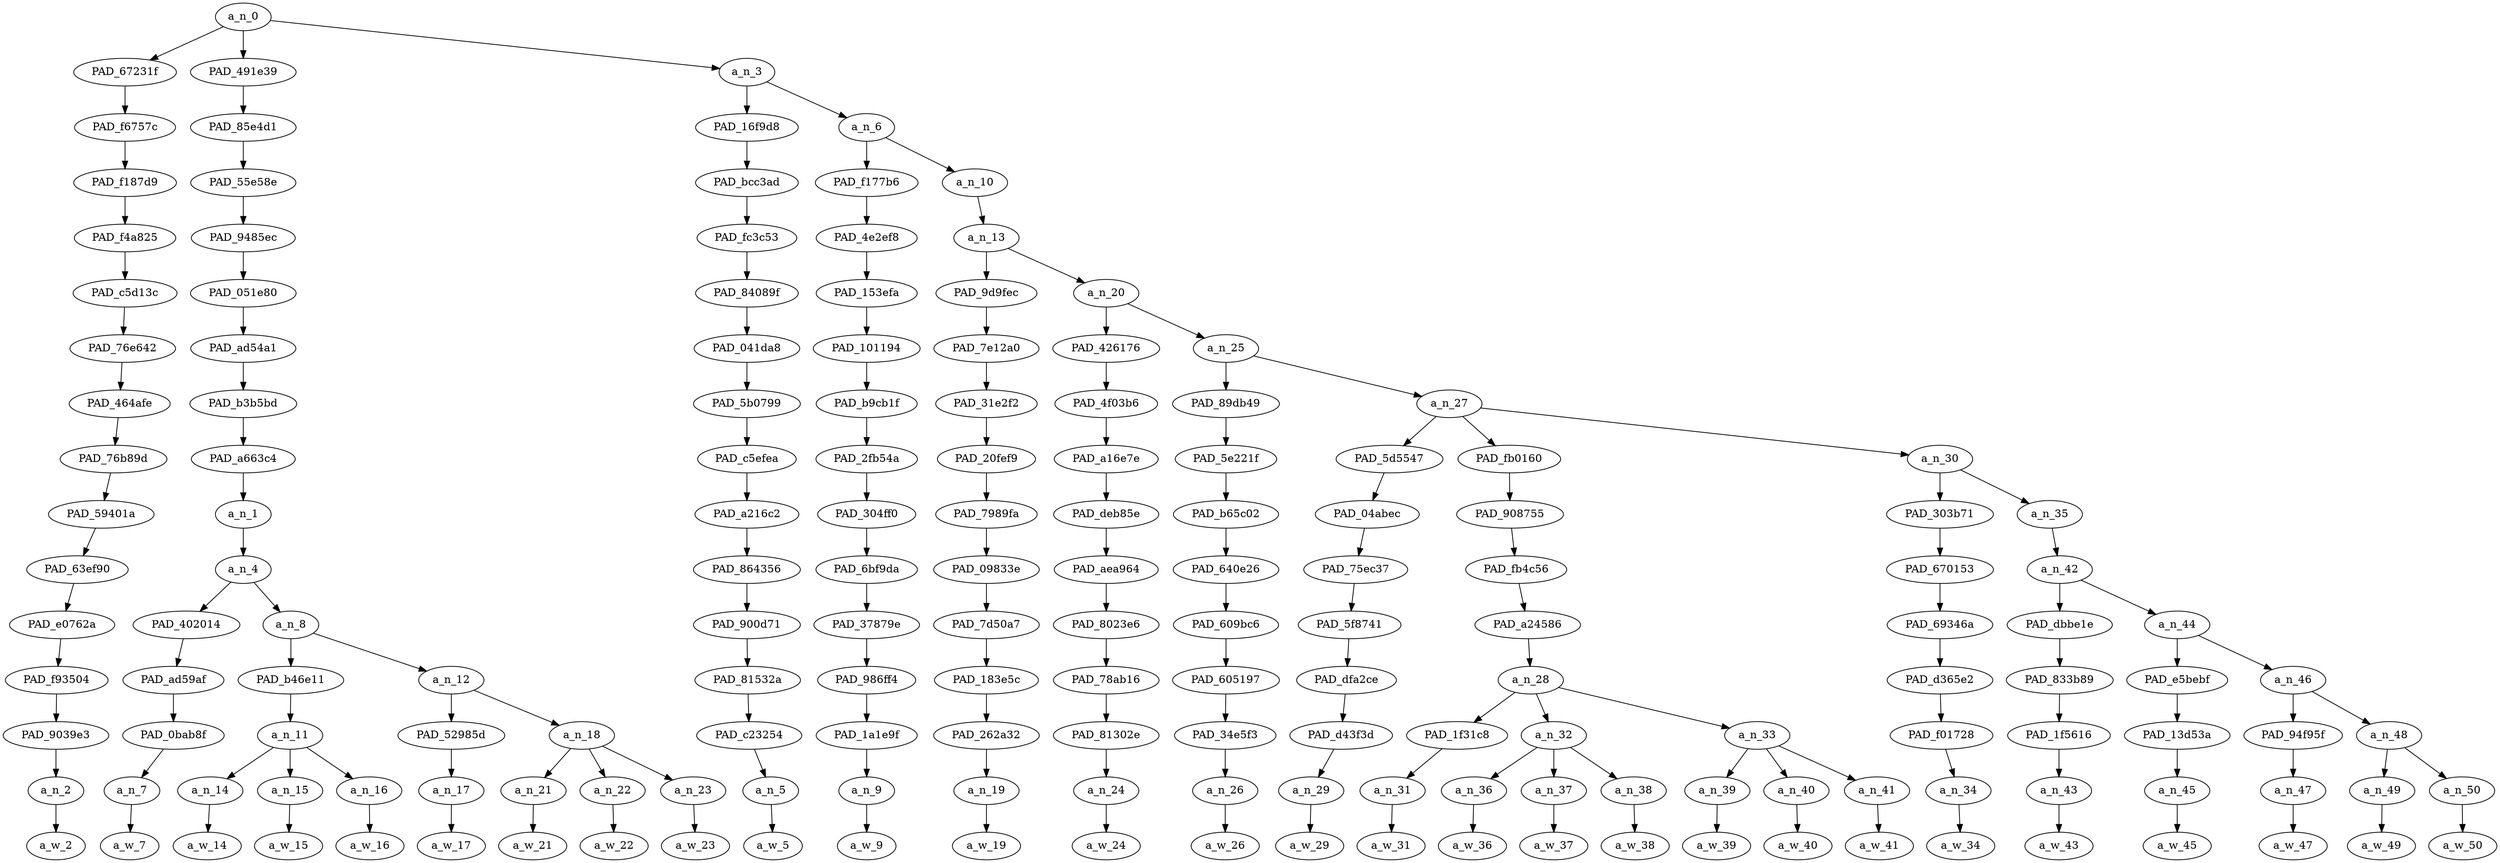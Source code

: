 strict digraph "" {
	a_n_0	[div_dir=-1,
		index=0,
		level=15,
		pos="6.63646556712963,15!",
		text_span="[0, 1, 2, 3, 4, 5, 6, 7, 8, 9, 10, 11, 12, 13, 14, 15, 16, 17, 18, 19, 20, 21, 22, 23, 24, 25, 26, 27]",
		value=1.00000000];
	PAD_67231f	[div_dir=1,
		index=1,
		level=14,
		pos="8.0,14!",
		text_span="[8]",
		value=0.01940038];
	a_n_0 -> PAD_67231f;
	PAD_491e39	[div_dir=1,
		index=0,
		level=14,
		pos="1.75,14!",
		text_span="[0, 1, 2, 3, 4, 5, 6, 7]",
		value=0.33477365];
	a_n_0 -> PAD_491e39;
	a_n_3	[div_dir=-1,
		index=2,
		level=14,
		pos="10.15939670138889,14!",
		text_span="[9, 10, 11, 12, 13, 14, 15, 16, 17, 18, 19, 20, 21, 22, 23, 24, 25, 26, 27]",
		value=0.64576868];
	a_n_0 -> a_n_3;
	PAD_f6757c	[div_dir=1,
		index=1,
		level=13,
		pos="8.0,13!",
		text_span="[8]",
		value=0.01940038];
	PAD_67231f -> PAD_f6757c;
	PAD_f187d9	[div_dir=1,
		index=1,
		level=12,
		pos="8.0,12!",
		text_span="[8]",
		value=0.01940038];
	PAD_f6757c -> PAD_f187d9;
	PAD_f4a825	[div_dir=1,
		index=1,
		level=11,
		pos="8.0,11!",
		text_span="[8]",
		value=0.01940038];
	PAD_f187d9 -> PAD_f4a825;
	PAD_c5d13c	[div_dir=1,
		index=1,
		level=10,
		pos="8.0,10!",
		text_span="[8]",
		value=0.01940038];
	PAD_f4a825 -> PAD_c5d13c;
	PAD_76e642	[div_dir=1,
		index=1,
		level=9,
		pos="8.0,9!",
		text_span="[8]",
		value=0.01940038];
	PAD_c5d13c -> PAD_76e642;
	PAD_464afe	[div_dir=1,
		index=1,
		level=8,
		pos="8.0,8!",
		text_span="[8]",
		value=0.01940038];
	PAD_76e642 -> PAD_464afe;
	PAD_76b89d	[div_dir=1,
		index=1,
		level=7,
		pos="8.0,7!",
		text_span="[8]",
		value=0.01940038];
	PAD_464afe -> PAD_76b89d;
	PAD_59401a	[div_dir=1,
		index=1,
		level=6,
		pos="8.0,6!",
		text_span="[8]",
		value=0.01940038];
	PAD_76b89d -> PAD_59401a;
	PAD_63ef90	[div_dir=1,
		index=1,
		level=5,
		pos="8.0,5!",
		text_span="[8]",
		value=0.01940038];
	PAD_59401a -> PAD_63ef90;
	PAD_e0762a	[div_dir=1,
		index=2,
		level=4,
		pos="8.0,4!",
		text_span="[8]",
		value=0.01940038];
	PAD_63ef90 -> PAD_e0762a;
	PAD_f93504	[div_dir=1,
		index=3,
		level=3,
		pos="8.0,3!",
		text_span="[8]",
		value=0.01940038];
	PAD_e0762a -> PAD_f93504;
	PAD_9039e3	[div_dir=1,
		index=4,
		level=2,
		pos="8.0,2!",
		text_span="[8]",
		value=0.01940038];
	PAD_f93504 -> PAD_9039e3;
	a_n_2	[div_dir=1,
		index=8,
		level=1,
		pos="8.0,1!",
		text_span="[8]",
		value=0.01940038];
	PAD_9039e3 -> a_n_2;
	a_w_2	[div_dir=0,
		index=8,
		level=0,
		pos="8,0!",
		text_span="[8]",
		value=this];
	a_n_2 -> a_w_2;
	PAD_85e4d1	[div_dir=1,
		index=0,
		level=13,
		pos="1.75,13!",
		text_span="[0, 1, 2, 3, 4, 5, 6, 7]",
		value=0.33477365];
	PAD_491e39 -> PAD_85e4d1;
	PAD_55e58e	[div_dir=1,
		index=0,
		level=12,
		pos="1.75,12!",
		text_span="[0, 1, 2, 3, 4, 5, 6, 7]",
		value=0.33477365];
	PAD_85e4d1 -> PAD_55e58e;
	PAD_9485ec	[div_dir=1,
		index=0,
		level=11,
		pos="1.75,11!",
		text_span="[0, 1, 2, 3, 4, 5, 6, 7]",
		value=0.33477365];
	PAD_55e58e -> PAD_9485ec;
	PAD_051e80	[div_dir=1,
		index=0,
		level=10,
		pos="1.75,10!",
		text_span="[0, 1, 2, 3, 4, 5, 6, 7]",
		value=0.33477365];
	PAD_9485ec -> PAD_051e80;
	PAD_ad54a1	[div_dir=1,
		index=0,
		level=9,
		pos="1.75,9!",
		text_span="[0, 1, 2, 3, 4, 5, 6, 7]",
		value=0.33477365];
	PAD_051e80 -> PAD_ad54a1;
	PAD_b3b5bd	[div_dir=1,
		index=0,
		level=8,
		pos="1.75,8!",
		text_span="[0, 1, 2, 3, 4, 5, 6, 7]",
		value=0.33477365];
	PAD_ad54a1 -> PAD_b3b5bd;
	PAD_a663c4	[div_dir=1,
		index=0,
		level=7,
		pos="1.75,7!",
		text_span="[0, 1, 2, 3, 4, 5, 6, 7]",
		value=0.33477365];
	PAD_b3b5bd -> PAD_a663c4;
	a_n_1	[div_dir=1,
		index=0,
		level=6,
		pos="1.75,6!",
		text_span="[0, 1, 2, 3, 4, 5, 6, 7]",
		value=0.33477365];
	PAD_a663c4 -> a_n_1;
	a_n_4	[div_dir=1,
		index=0,
		level=5,
		pos="1.75,5!",
		text_span="[0, 1, 2, 3, 4, 5, 6, 7]",
		value=0.33475311];
	a_n_1 -> a_n_4;
	PAD_402014	[div_dir=1,
		index=0,
		level=4,
		pos="0.0,4!",
		text_span="[0]",
		value=0.02765686];
	a_n_4 -> PAD_402014;
	a_n_8	[div_dir=1,
		index=1,
		level=4,
		pos="3.5,4!",
		text_span="[1, 2, 3, 4, 5, 6, 7]",
		value=0.30707571];
	a_n_4 -> a_n_8;
	PAD_ad59af	[div_dir=1,
		index=0,
		level=3,
		pos="0.0,3!",
		text_span="[0]",
		value=0.02765686];
	PAD_402014 -> PAD_ad59af;
	PAD_0bab8f	[div_dir=1,
		index=0,
		level=2,
		pos="0.0,2!",
		text_span="[0]",
		value=0.02765686];
	PAD_ad59af -> PAD_0bab8f;
	a_n_7	[div_dir=1,
		index=0,
		level=1,
		pos="0.0,1!",
		text_span="[0]",
		value=0.02765686];
	PAD_0bab8f -> a_n_7;
	a_w_7	[div_dir=0,
		index=0,
		level=0,
		pos="0,0!",
		text_span="[0]",
		value=enjoy];
	a_n_7 -> a_w_7;
	PAD_b46e11	[div_dir=1,
		index=1,
		level=3,
		pos="2.0,3!",
		text_span="[1, 2, 3]",
		value=0.09101533];
	a_n_8 -> PAD_b46e11;
	a_n_12	[div_dir=-1,
		index=2,
		level=3,
		pos="5.0,3!",
		text_span="[4, 5, 6, 7]",
		value=0.21604162];
	a_n_8 -> a_n_12;
	a_n_11	[div_dir=1,
		index=1,
		level=2,
		pos="2.0,2!",
		text_span="[1, 2, 3]",
		value=0.09101533];
	PAD_b46e11 -> a_n_11;
	a_n_14	[div_dir=-1,
		index=1,
		level=1,
		pos="1.0,1!",
		text_span="[1]",
		value=0.02303677];
	a_n_11 -> a_n_14;
	a_n_15	[div_dir=-1,
		index=2,
		level=1,
		pos="2.0,1!",
		text_span="[2]",
		value=0.02380472];
	a_n_11 -> a_n_15;
	a_n_16	[div_dir=1,
		index=3,
		level=1,
		pos="3.0,1!",
		text_span="[3]",
		value=0.04409861];
	a_n_11 -> a_n_16;
	a_w_14	[div_dir=0,
		index=1,
		level=0,
		pos="1,0!",
		text_span="[1]",
		value=your];
	a_n_14 -> a_w_14;
	a_w_15	[div_dir=0,
		index=2,
		level=0,
		pos="2,0!",
		text_span="[2]",
		value=new];
	a_n_15 -> a_w_15;
	a_w_16	[div_dir=0,
		index=3,
		level=0,
		pos="3,0!",
		text_span="[3]",
		value=drama];
	a_n_16 -> a_w_16;
	PAD_52985d	[div_dir=-1,
		index=2,
		level=2,
		pos="4.0,2!",
		text_span="[4]",
		value=0.02857182];
	a_n_12 -> PAD_52985d;
	a_n_18	[div_dir=-1,
		index=3,
		level=2,
		pos="6.0,2!",
		text_span="[5, 6, 7]",
		value=0.18743628];
	a_n_12 -> a_n_18;
	a_n_17	[div_dir=-1,
		index=4,
		level=1,
		pos="4.0,1!",
		text_span="[4]",
		value=0.02857182];
	PAD_52985d -> a_n_17;
	a_w_17	[div_dir=0,
		index=4,
		level=0,
		pos="4,0!",
		text_span="[4]",
		value=filled];
	a_n_17 -> a_w_17;
	a_n_21	[div_dir=1,
		index=5,
		level=1,
		pos="5.0,1!",
		text_span="[5]",
		value=0.07065401];
	a_n_18 -> a_n_21;
	a_n_22	[div_dir=1,
		index=6,
		level=1,
		pos="6.0,1!",
		text_span="[6]",
		value=0.05761533];
	a_n_18 -> a_n_22;
	a_n_23	[div_dir=-1,
		index=7,
		level=1,
		pos="7.0,1!",
		text_span="[7]",
		value=0.05913799];
	a_n_18 -> a_n_23;
	a_w_21	[div_dir=0,
		index=5,
		level=0,
		pos="5,0!",
		text_span="[5]",
		value=scandalous];
	a_n_21 -> a_w_21;
	a_w_22	[div_dir=0,
		index=6,
		level=0,
		pos="6,0!",
		text_span="[6]",
		value=royalty];
	a_n_22 -> a_w_22;
	a_w_23	[div_dir=0,
		index=7,
		level=0,
		pos="7,0!",
		text_span="[7]",
		value=england];
	a_n_23 -> a_w_23;
	PAD_16f9d8	[div_dir=1,
		index=2,
		level=13,
		pos="9.0,13!",
		text_span="[9]",
		value=0.01454271];
	a_n_3 -> PAD_16f9d8;
	a_n_6	[div_dir=-1,
		index=3,
		level=13,
		pos="11.318793402777779,13!",
		text_span="[10, 11, 12, 13, 14, 15, 16, 17, 18, 19, 20, 21, 22, 23, 24, 25, 26, 27]",
		value=0.63113657];
	a_n_3 -> a_n_6;
	PAD_bcc3ad	[div_dir=1,
		index=2,
		level=12,
		pos="9.0,12!",
		text_span="[9]",
		value=0.01454271];
	PAD_16f9d8 -> PAD_bcc3ad;
	PAD_fc3c53	[div_dir=1,
		index=2,
		level=11,
		pos="9.0,11!",
		text_span="[9]",
		value=0.01454271];
	PAD_bcc3ad -> PAD_fc3c53;
	PAD_84089f	[div_dir=1,
		index=2,
		level=10,
		pos="9.0,10!",
		text_span="[9]",
		value=0.01454271];
	PAD_fc3c53 -> PAD_84089f;
	PAD_041da8	[div_dir=1,
		index=2,
		level=9,
		pos="9.0,9!",
		text_span="[9]",
		value=0.01454271];
	PAD_84089f -> PAD_041da8;
	PAD_5b0799	[div_dir=1,
		index=2,
		level=8,
		pos="9.0,8!",
		text_span="[9]",
		value=0.01454271];
	PAD_041da8 -> PAD_5b0799;
	PAD_c5efea	[div_dir=1,
		index=2,
		level=7,
		pos="9.0,7!",
		text_span="[9]",
		value=0.01454271];
	PAD_5b0799 -> PAD_c5efea;
	PAD_a216c2	[div_dir=1,
		index=2,
		level=6,
		pos="9.0,6!",
		text_span="[9]",
		value=0.01454271];
	PAD_c5efea -> PAD_a216c2;
	PAD_864356	[div_dir=1,
		index=2,
		level=5,
		pos="9.0,5!",
		text_span="[9]",
		value=0.01454271];
	PAD_a216c2 -> PAD_864356;
	PAD_900d71	[div_dir=1,
		index=3,
		level=4,
		pos="9.0,4!",
		text_span="[9]",
		value=0.01454271];
	PAD_864356 -> PAD_900d71;
	PAD_81532a	[div_dir=1,
		index=4,
		level=3,
		pos="9.0,3!",
		text_span="[9]",
		value=0.01454271];
	PAD_900d71 -> PAD_81532a;
	PAD_c23254	[div_dir=1,
		index=5,
		level=2,
		pos="9.0,2!",
		text_span="[9]",
		value=0.01454271];
	PAD_81532a -> PAD_c23254;
	a_n_5	[div_dir=1,
		index=9,
		level=1,
		pos="9.0,1!",
		text_span="[9]",
		value=0.01454271];
	PAD_c23254 -> a_n_5;
	a_w_5	[div_dir=0,
		index=9,
		level=0,
		pos="9,0!",
		text_span="[9]",
		value=is];
	a_n_5 -> a_w_5;
	PAD_f177b6	[div_dir=1,
		index=3,
		level=12,
		pos="10.0,12!",
		text_span="[10]",
		value=0.01516987];
	a_n_6 -> PAD_f177b6;
	a_n_10	[div_dir=-1,
		index=4,
		level=12,
		pos="12.637586805555555,12!",
		text_span="[11, 12, 13, 14, 15, 16, 17, 18, 19, 20, 21, 22, 23, 24, 25, 26, 27]",
		value=0.61587488];
	a_n_6 -> a_n_10;
	PAD_4e2ef8	[div_dir=1,
		index=3,
		level=11,
		pos="10.0,11!",
		text_span="[10]",
		value=0.01516987];
	PAD_f177b6 -> PAD_4e2ef8;
	PAD_153efa	[div_dir=1,
		index=3,
		level=10,
		pos="10.0,10!",
		text_span="[10]",
		value=0.01516987];
	PAD_4e2ef8 -> PAD_153efa;
	PAD_101194	[div_dir=1,
		index=3,
		level=9,
		pos="10.0,9!",
		text_span="[10]",
		value=0.01516987];
	PAD_153efa -> PAD_101194;
	PAD_b9cb1f	[div_dir=1,
		index=3,
		level=8,
		pos="10.0,8!",
		text_span="[10]",
		value=0.01516987];
	PAD_101194 -> PAD_b9cb1f;
	PAD_2fb54a	[div_dir=1,
		index=3,
		level=7,
		pos="10.0,7!",
		text_span="[10]",
		value=0.01516987];
	PAD_b9cb1f -> PAD_2fb54a;
	PAD_304ff0	[div_dir=1,
		index=3,
		level=6,
		pos="10.0,6!",
		text_span="[10]",
		value=0.01516987];
	PAD_2fb54a -> PAD_304ff0;
	PAD_6bf9da	[div_dir=1,
		index=3,
		level=5,
		pos="10.0,5!",
		text_span="[10]",
		value=0.01516987];
	PAD_304ff0 -> PAD_6bf9da;
	PAD_37879e	[div_dir=1,
		index=4,
		level=4,
		pos="10.0,4!",
		text_span="[10]",
		value=0.01516987];
	PAD_6bf9da -> PAD_37879e;
	PAD_986ff4	[div_dir=1,
		index=5,
		level=3,
		pos="10.0,3!",
		text_span="[10]",
		value=0.01516987];
	PAD_37879e -> PAD_986ff4;
	PAD_1a1e9f	[div_dir=1,
		index=6,
		level=2,
		pos="10.0,2!",
		text_span="[10]",
		value=0.01516987];
	PAD_986ff4 -> PAD_1a1e9f;
	a_n_9	[div_dir=1,
		index=10,
		level=1,
		pos="10.0,1!",
		text_span="[10]",
		value=0.01516987];
	PAD_1a1e9f -> a_n_9;
	a_w_9	[div_dir=0,
		index=10,
		level=0,
		pos="10,0!",
		text_span="[10]",
		value=what];
	a_n_9 -> a_w_9;
	a_n_13	[div_dir=-1,
		index=4,
		level=11,
		pos="12.637586805555555,11!",
		text_span="[11, 12, 13, 14, 15, 16, 17, 18, 19, 20, 21, 22, 23, 24, 25, 26, 27]",
		value=0.61577289];
	a_n_10 -> a_n_13;
	PAD_9d9fec	[div_dir=-1,
		index=4,
		level=10,
		pos="11.0,10!",
		text_span="[11]",
		value=0.01955917];
	a_n_13 -> PAD_9d9fec;
	a_n_20	[div_dir=-1,
		index=5,
		level=10,
		pos="14.27517361111111,10!",
		text_span="[12, 13, 14, 15, 16, 17, 18, 19, 20, 21, 22, 23, 24, 25, 26, 27]",
		value=0.59611172];
	a_n_13 -> a_n_20;
	PAD_7e12a0	[div_dir=-1,
		index=4,
		level=9,
		pos="11.0,9!",
		text_span="[11]",
		value=0.01955917];
	PAD_9d9fec -> PAD_7e12a0;
	PAD_31e2f2	[div_dir=-1,
		index=4,
		level=8,
		pos="11.0,8!",
		text_span="[11]",
		value=0.01955917];
	PAD_7e12a0 -> PAD_31e2f2;
	PAD_20fef9	[div_dir=-1,
		index=4,
		level=7,
		pos="11.0,7!",
		text_span="[11]",
		value=0.01955917];
	PAD_31e2f2 -> PAD_20fef9;
	PAD_7989fa	[div_dir=-1,
		index=4,
		level=6,
		pos="11.0,6!",
		text_span="[11]",
		value=0.01955917];
	PAD_20fef9 -> PAD_7989fa;
	PAD_09833e	[div_dir=-1,
		index=4,
		level=5,
		pos="11.0,5!",
		text_span="[11]",
		value=0.01955917];
	PAD_7989fa -> PAD_09833e;
	PAD_7d50a7	[div_dir=-1,
		index=5,
		level=4,
		pos="11.0,4!",
		text_span="[11]",
		value=0.01955917];
	PAD_09833e -> PAD_7d50a7;
	PAD_183e5c	[div_dir=-1,
		index=6,
		level=3,
		pos="11.0,3!",
		text_span="[11]",
		value=0.01955917];
	PAD_7d50a7 -> PAD_183e5c;
	PAD_262a32	[div_dir=-1,
		index=7,
		level=2,
		pos="11.0,2!",
		text_span="[11]",
		value=0.01955917];
	PAD_183e5c -> PAD_262a32;
	a_n_19	[div_dir=-1,
		index=11,
		level=1,
		pos="11.0,1!",
		text_span="[11]",
		value=0.01955917];
	PAD_262a32 -> a_n_19;
	a_w_19	[div_dir=0,
		index=11,
		level=0,
		pos="11,0!",
		text_span="[11]",
		value=happens];
	a_n_19 -> a_w_19;
	PAD_426176	[div_dir=1,
		index=5,
		level=9,
		pos="12.0,9!",
		text_span="[12]",
		value=0.01595672];
	a_n_20 -> PAD_426176;
	a_n_25	[div_dir=-1,
		index=6,
		level=9,
		pos="16.55034722222222,9!",
		text_span="[13, 14, 15, 16, 17, 18, 19, 20, 21, 22, 23, 24, 25, 26, 27]",
		value=0.58005789];
	a_n_20 -> a_n_25;
	PAD_4f03b6	[div_dir=1,
		index=5,
		level=8,
		pos="12.0,8!",
		text_span="[12]",
		value=0.01595672];
	PAD_426176 -> PAD_4f03b6;
	PAD_a16e7e	[div_dir=1,
		index=5,
		level=7,
		pos="12.0,7!",
		text_span="[12]",
		value=0.01595672];
	PAD_4f03b6 -> PAD_a16e7e;
	PAD_deb85e	[div_dir=1,
		index=5,
		level=6,
		pos="12.0,6!",
		text_span="[12]",
		value=0.01595672];
	PAD_a16e7e -> PAD_deb85e;
	PAD_aea964	[div_dir=1,
		index=5,
		level=5,
		pos="12.0,5!",
		text_span="[12]",
		value=0.01595672];
	PAD_deb85e -> PAD_aea964;
	PAD_8023e6	[div_dir=1,
		index=6,
		level=4,
		pos="12.0,4!",
		text_span="[12]",
		value=0.01595672];
	PAD_aea964 -> PAD_8023e6;
	PAD_78ab16	[div_dir=1,
		index=7,
		level=3,
		pos="12.0,3!",
		text_span="[12]",
		value=0.01595672];
	PAD_8023e6 -> PAD_78ab16;
	PAD_81302e	[div_dir=1,
		index=8,
		level=2,
		pos="12.0,2!",
		text_span="[12]",
		value=0.01595672];
	PAD_78ab16 -> PAD_81302e;
	a_n_24	[div_dir=1,
		index=12,
		level=1,
		pos="12.0,1!",
		text_span="[12]",
		value=0.01595672];
	PAD_81302e -> a_n_24;
	a_w_24	[div_dir=0,
		index=12,
		level=0,
		pos="12,0!",
		text_span="[12]",
		value=when];
	a_n_24 -> a_w_24;
	PAD_89db49	[div_dir=1,
		index=6,
		level=8,
		pos="13.0,8!",
		text_span="[13]",
		value=0.01967208];
	a_n_25 -> PAD_89db49;
	a_n_27	[div_dir=-1,
		index=7,
		level=8,
		pos="20.100694444444443,8!",
		text_span="[14, 15, 16, 17, 18, 19, 20, 21, 22, 23, 24, 25, 26, 27]",
		value=0.56027352];
	a_n_25 -> a_n_27;
	PAD_5e221f	[div_dir=1,
		index=6,
		level=7,
		pos="13.0,7!",
		text_span="[13]",
		value=0.01967208];
	PAD_89db49 -> PAD_5e221f;
	PAD_b65c02	[div_dir=1,
		index=6,
		level=6,
		pos="13.0,6!",
		text_span="[13]",
		value=0.01967208];
	PAD_5e221f -> PAD_b65c02;
	PAD_640e26	[div_dir=1,
		index=6,
		level=5,
		pos="13.0,5!",
		text_span="[13]",
		value=0.01967208];
	PAD_b65c02 -> PAD_640e26;
	PAD_609bc6	[div_dir=1,
		index=7,
		level=4,
		pos="13.0,4!",
		text_span="[13]",
		value=0.01967208];
	PAD_640e26 -> PAD_609bc6;
	PAD_605197	[div_dir=1,
		index=8,
		level=3,
		pos="13.0,3!",
		text_span="[13]",
		value=0.01967208];
	PAD_609bc6 -> PAD_605197;
	PAD_34e5f3	[div_dir=1,
		index=9,
		level=2,
		pos="13.0,2!",
		text_span="[13]",
		value=0.01967208];
	PAD_605197 -> PAD_34e5f3;
	a_n_26	[div_dir=1,
		index=13,
		level=1,
		pos="13.0,1!",
		text_span="[13]",
		value=0.01967208];
	PAD_34e5f3 -> a_n_26;
	a_w_26	[div_dir=0,
		index=13,
		level=0,
		pos="13,0!",
		text_span="[13]",
		value=you];
	a_n_26 -> a_w_26;
	PAD_5d5547	[div_dir=-1,
		index=8,
		level=7,
		pos="21.0,7!",
		text_span="[21]",
		value=0.01703142];
	a_n_27 -> PAD_5d5547;
	PAD_fb0160	[div_dir=-1,
		index=7,
		level=7,
		pos="16.333333333333332,7!",
		text_span="[14, 15, 16, 17, 18, 19, 20]",
		value=0.42226813];
	a_n_27 -> PAD_fb0160;
	a_n_30	[div_dir=-1,
		index=9,
		level=7,
		pos="22.96875,7!",
		text_span="[22, 23, 24, 25, 26, 27]",
		value=0.12085172];
	a_n_27 -> a_n_30;
	PAD_04abec	[div_dir=-1,
		index=8,
		level=6,
		pos="21.0,6!",
		text_span="[21]",
		value=0.01703142];
	PAD_5d5547 -> PAD_04abec;
	PAD_75ec37	[div_dir=-1,
		index=8,
		level=5,
		pos="21.0,5!",
		text_span="[21]",
		value=0.01703142];
	PAD_04abec -> PAD_75ec37;
	PAD_5f8741	[div_dir=-1,
		index=9,
		level=4,
		pos="21.0,4!",
		text_span="[21]",
		value=0.01703142];
	PAD_75ec37 -> PAD_5f8741;
	PAD_dfa2ce	[div_dir=-1,
		index=10,
		level=3,
		pos="21.0,3!",
		text_span="[21]",
		value=0.01703142];
	PAD_5f8741 -> PAD_dfa2ce;
	PAD_d43f3d	[div_dir=-1,
		index=13,
		level=2,
		pos="21.0,2!",
		text_span="[21]",
		value=0.01703142];
	PAD_dfa2ce -> PAD_d43f3d;
	a_n_29	[div_dir=-1,
		index=21,
		level=1,
		pos="21.0,1!",
		text_span="[21]",
		value=0.01703142];
	PAD_d43f3d -> a_n_29;
	a_w_29	[div_dir=0,
		index=21,
		level=0,
		pos="21,0!",
		text_span="[21]",
		value=and];
	a_n_29 -> a_w_29;
	PAD_908755	[div_dir=-1,
		index=7,
		level=6,
		pos="16.333333333333332,6!",
		text_span="[14, 15, 16, 17, 18, 19, 20]",
		value=0.42226813];
	PAD_fb0160 -> PAD_908755;
	PAD_fb4c56	[div_dir=-1,
		index=7,
		level=5,
		pos="16.333333333333332,5!",
		text_span="[14, 15, 16, 17, 18, 19, 20]",
		value=0.42226813];
	PAD_908755 -> PAD_fb4c56;
	PAD_a24586	[div_dir=-1,
		index=8,
		level=4,
		pos="16.333333333333332,4!",
		text_span="[14, 15, 16, 17, 18, 19, 20]",
		value=0.42226813];
	PAD_fb4c56 -> PAD_a24586;
	a_n_28	[div_dir=-1,
		index=9,
		level=3,
		pos="16.333333333333332,3!",
		text_span="[14, 15, 16, 17, 18, 19, 20]",
		value=0.42226813];
	PAD_a24586 -> a_n_28;
	PAD_1f31c8	[div_dir=1,
		index=10,
		level=2,
		pos="14.0,2!",
		text_span="[14]",
		value=0.02865236];
	a_n_28 -> PAD_1f31c8;
	a_n_32	[div_dir=-1,
		index=11,
		level=2,
		pos="16.0,2!",
		text_span="[15, 16, 17]",
		value=0.20454149];
	a_n_28 -> a_n_32;
	a_n_33	[div_dir=-1,
		index=12,
		level=2,
		pos="19.0,2!",
		text_span="[18, 19, 20]",
		value=0.18891426];
	a_n_28 -> a_n_33;
	a_n_31	[div_dir=1,
		index=14,
		level=1,
		pos="14.0,1!",
		text_span="[14]",
		value=0.02865236];
	PAD_1f31c8 -> a_n_31;
	a_w_31	[div_dir=0,
		index=14,
		level=0,
		pos="14,0!",
		text_span="[14]",
		value=take];
	a_n_31 -> a_w_31;
	a_n_36	[div_dir=-1,
		index=15,
		level=1,
		pos="15.0,1!",
		text_span="[15]",
		value=0.02826234];
	a_n_32 -> a_n_36;
	a_n_37	[div_dir=-1,
		index=16,
		level=1,
		pos="16.0,1!",
		text_span="[16]",
		value=0.12423006];
	a_n_32 -> a_n_37;
	a_n_38	[div_dir=-1,
		index=17,
		level=1,
		pos="17.0,1!",
		text_span="[17]",
		value=0.05185739];
	a_n_32 -> a_n_38;
	a_w_36	[div_dir=0,
		index=15,
		level=0,
		pos="15,0!",
		text_span="[15]",
		value=a];
	a_n_36 -> a_w_36;
	a_w_37	[div_dir=0,
		index=16,
		level=0,
		pos="16,0!",
		text_span="[16]",
		value=ghetto];
	a_n_37 -> a_w_37;
	a_w_38	[div_dir=0,
		index=17,
		level=0,
		pos="17,0!",
		text_span="[17]",
		value="<number>"];
	a_n_38 -> a_w_38;
	a_n_39	[div_dir=-1,
		index=18,
		level=1,
		pos="18.0,1!",
		text_span="[18]",
		value=0.04000941];
	a_n_33 -> a_n_39;
	a_n_40	[div_dir=-1,
		index=19,
		level=1,
		pos="19.0,1!",
		text_span="[19]",
		value=0.03413316];
	a_n_33 -> a_n_40;
	a_n_41	[div_dir=-1,
		index=20,
		level=1,
		pos="20.0,1!",
		text_span="[20]",
		value=0.11467247];
	a_n_33 -> a_n_41;
	a_w_39	[div_dir=0,
		index=18,
		level=0,
		pos="18,0!",
		text_span="[18]",
		value=y];
	a_n_39 -> a_w_39;
	a_w_40	[div_dir=0,
		index=19,
		level=0,
		pos="19,0!",
		text_span="[19]",
		value=o];
	a_n_40 -> a_w_40;
	a_w_41	[div_dir=0,
		index=20,
		level=0,
		pos="20,0!",
		text_span="[20]",
		value=divorcee];
	a_n_41 -> a_w_41;
	PAD_303b71	[div_dir=-1,
		index=9,
		level=6,
		pos="22.0,6!",
		text_span="[22]",
		value=0.01761729];
	a_n_30 -> PAD_303b71;
	a_n_35	[div_dir=1,
		index=10,
		level=6,
		pos="23.9375,6!",
		text_span="[23, 24, 25, 26, 27]",
		value=0.10322409];
	a_n_30 -> a_n_35;
	PAD_670153	[div_dir=-1,
		index=9,
		level=5,
		pos="22.0,5!",
		text_span="[22]",
		value=0.01761729];
	PAD_303b71 -> PAD_670153;
	PAD_69346a	[div_dir=-1,
		index=10,
		level=4,
		pos="22.0,4!",
		text_span="[22]",
		value=0.01761729];
	PAD_670153 -> PAD_69346a;
	PAD_d365e2	[div_dir=-1,
		index=11,
		level=3,
		pos="22.0,3!",
		text_span="[22]",
		value=0.01761729];
	PAD_69346a -> PAD_d365e2;
	PAD_f01728	[div_dir=-1,
		index=14,
		level=2,
		pos="22.0,2!",
		text_span="[22]",
		value=0.01761729];
	PAD_d365e2 -> PAD_f01728;
	a_n_34	[div_dir=-1,
		index=22,
		level=1,
		pos="22.0,1!",
		text_span="[22]",
		value=0.01761729];
	PAD_f01728 -> a_n_34;
	a_w_34	[div_dir=0,
		index=22,
		level=0,
		pos="22,0!",
		text_span="[22]",
		value=try];
	a_n_34 -> a_w_34;
	a_n_42	[div_dir=1,
		index=10,
		level=5,
		pos="23.9375,5!",
		text_span="[23, 24, 25, 26, 27]",
		value=0.10321506];
	a_n_35 -> a_n_42;
	PAD_dbbe1e	[div_dir=-1,
		index=11,
		level=4,
		pos="23.0,4!",
		text_span="[23]",
		value=0.01232646];
	a_n_42 -> PAD_dbbe1e;
	a_n_44	[div_dir=1,
		index=12,
		level=4,
		pos="24.875,4!",
		text_span="[24, 25, 26, 27]",
		value=0.09087958];
	a_n_42 -> a_n_44;
	PAD_833b89	[div_dir=-1,
		index=12,
		level=3,
		pos="23.0,3!",
		text_span="[23]",
		value=0.01232646];
	PAD_dbbe1e -> PAD_833b89;
	PAD_1f5616	[div_dir=-1,
		index=15,
		level=2,
		pos="23.0,2!",
		text_span="[23]",
		value=0.01232646];
	PAD_833b89 -> PAD_1f5616;
	a_n_43	[div_dir=-1,
		index=23,
		level=1,
		pos="23.0,1!",
		text_span="[23]",
		value=0.01232646];
	PAD_1f5616 -> a_n_43;
	a_w_43	[div_dir=0,
		index=23,
		level=0,
		pos="23,0!",
		text_span="[23]",
		value=to];
	a_n_43 -> a_w_43;
	PAD_e5bebf	[div_dir=-1,
		index=13,
		level=3,
		pos="24.0,3!",
		text_span="[24]",
		value=0.01512038];
	a_n_44 -> PAD_e5bebf;
	a_n_46	[div_dir=1,
		index=14,
		level=3,
		pos="25.75,3!",
		text_span="[25, 26, 27]",
		value=0.07574525];
	a_n_44 -> a_n_46;
	PAD_13d53a	[div_dir=-1,
		index=16,
		level=2,
		pos="24.0,2!",
		text_span="[24]",
		value=0.01512038];
	PAD_e5bebf -> PAD_13d53a;
	a_n_45	[div_dir=-1,
		index=24,
		level=1,
		pos="24.0,1!",
		text_span="[24]",
		value=0.01512038];
	PAD_13d53a -> a_n_45;
	a_w_45	[div_dir=0,
		index=24,
		level=0,
		pos="24,0!",
		text_span="[24]",
		value=make];
	a_n_45 -> a_w_45;
	PAD_94f95f	[div_dir=1,
		index=17,
		level=2,
		pos="25.0,2!",
		text_span="[25]",
		value=0.01945904];
	a_n_46 -> PAD_94f95f;
	a_n_48	[div_dir=1,
		index=18,
		level=2,
		pos="26.5,2!",
		text_span="[26, 27]",
		value=0.05626558];
	a_n_46 -> a_n_48;
	a_n_47	[div_dir=1,
		index=25,
		level=1,
		pos="25.0,1!",
		text_span="[25]",
		value=0.01945904];
	PAD_94f95f -> a_n_47;
	a_w_47	[div_dir=0,
		index=25,
		level=0,
		pos="25,0!",
		text_span="[25]",
		value=her];
	a_n_47 -> a_w_47;
	a_n_49	[div_dir=1,
		index=26,
		level=1,
		pos="26.0,1!",
		text_span="[26]",
		value=0.01842785];
	a_n_48 -> a_n_49;
	a_n_50	[div_dir=1,
		index=27,
		level=1,
		pos="27.0,1!",
		text_span="[27]",
		value=0.03783221];
	a_n_48 -> a_n_50;
	a_w_49	[div_dir=0,
		index=26,
		level=0,
		pos="26,0!",
		text_span="[26]",
		value=a1];
	a_n_49 -> a_w_49;
	a_w_50	[div_dir=0,
		index=27,
		level=0,
		pos="27,0!",
		text_span="[27]",
		value=princess];
	a_n_50 -> a_w_50;
}
